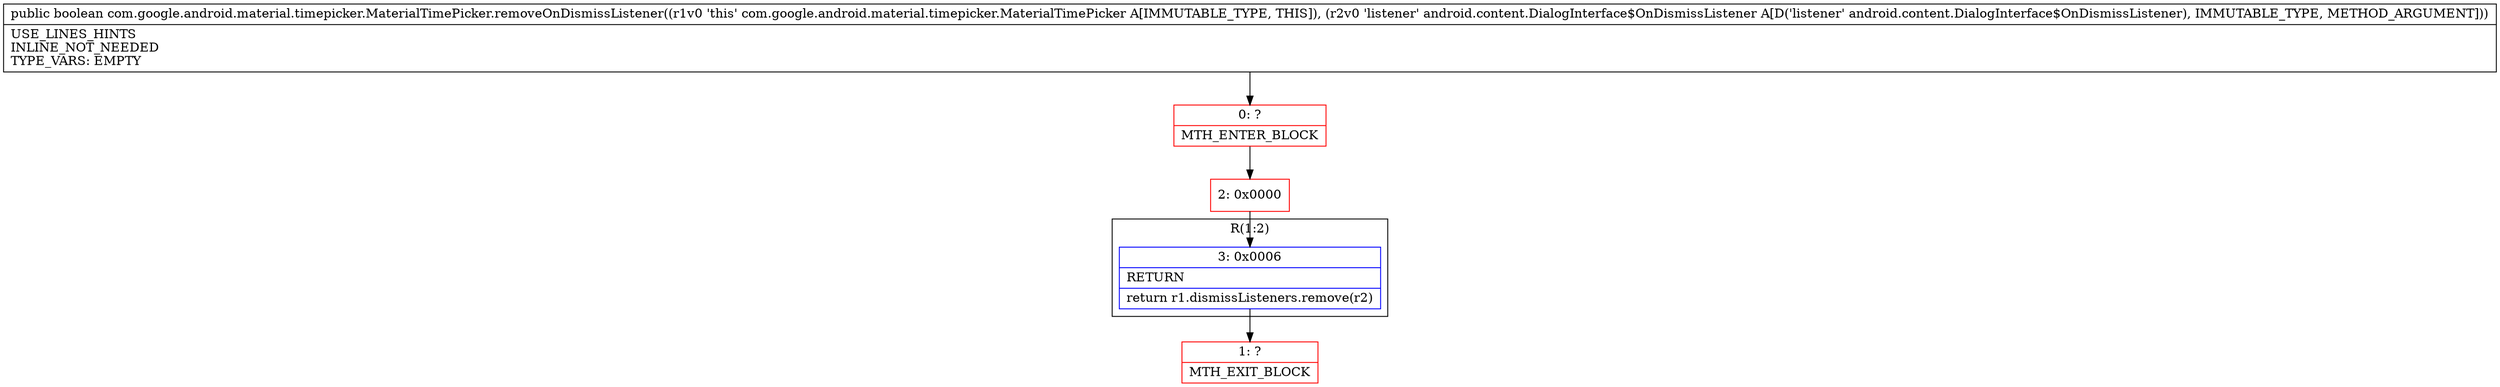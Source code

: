 digraph "CFG forcom.google.android.material.timepicker.MaterialTimePicker.removeOnDismissListener(Landroid\/content\/DialogInterface$OnDismissListener;)Z" {
subgraph cluster_Region_1842269318 {
label = "R(1:2)";
node [shape=record,color=blue];
Node_3 [shape=record,label="{3\:\ 0x0006|RETURN\l|return r1.dismissListeners.remove(r2)\l}"];
}
Node_0 [shape=record,color=red,label="{0\:\ ?|MTH_ENTER_BLOCK\l}"];
Node_2 [shape=record,color=red,label="{2\:\ 0x0000}"];
Node_1 [shape=record,color=red,label="{1\:\ ?|MTH_EXIT_BLOCK\l}"];
MethodNode[shape=record,label="{public boolean com.google.android.material.timepicker.MaterialTimePicker.removeOnDismissListener((r1v0 'this' com.google.android.material.timepicker.MaterialTimePicker A[IMMUTABLE_TYPE, THIS]), (r2v0 'listener' android.content.DialogInterface$OnDismissListener A[D('listener' android.content.DialogInterface$OnDismissListener), IMMUTABLE_TYPE, METHOD_ARGUMENT]))  | USE_LINES_HINTS\lINLINE_NOT_NEEDED\lTYPE_VARS: EMPTY\l}"];
MethodNode -> Node_0;Node_3 -> Node_1;
Node_0 -> Node_2;
Node_2 -> Node_3;
}

